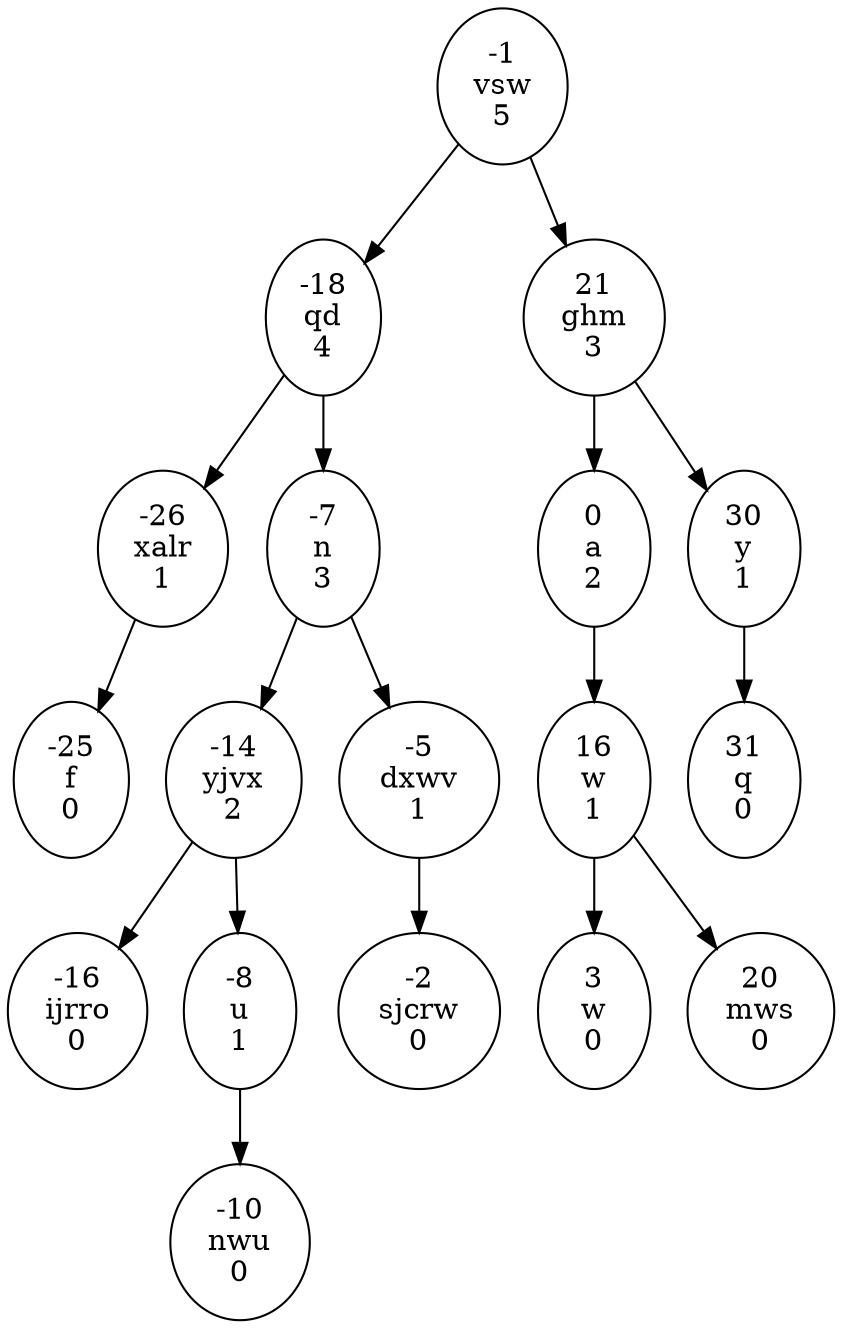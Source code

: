 digraph testAVL {
	N_26[label="-26\nxalr\n1"]
	N_26->N_25
	N_25[label="-25\nf\n0"]
	N_18[label="-18\nqd\n4"]
	N_18->N_26
	N_18->N_7
	N_16[label="-16\nijrro\n0"]
	N_14[label="-14\nyjvx\n2"]
	N_14->N_16
	N_14->N_8
	N_10[label="-10\nnwu\n0"]
	N_8[label="-8\nu\n1"]
	N_8->N_10
	N_7[label="-7\nn\n3"]
	N_7->N_14
	N_7->N_5
	N_5[label="-5\ndxwv\n1"]
	N_5->N_2
	N_2[label="-2\nsjcrw\n0"]
	N_1[label="-1\nvsw\n5"]
	N_1->N_18
	N_1->N21
	N0[label="0\na\n2"]
	N0->N16
	N3[label="3\nw\n0"]
	N16[label="16\nw\n1"]
	N16->N3
	N16->N20
	N20[label="20\nmws\n0"]
	N21[label="21\nghm\n3"]
	N21->N0
	N21->N30
	N30[label="30\ny\n1"]
	N30->N31
	N31[label="31\nq\n0"]
}
